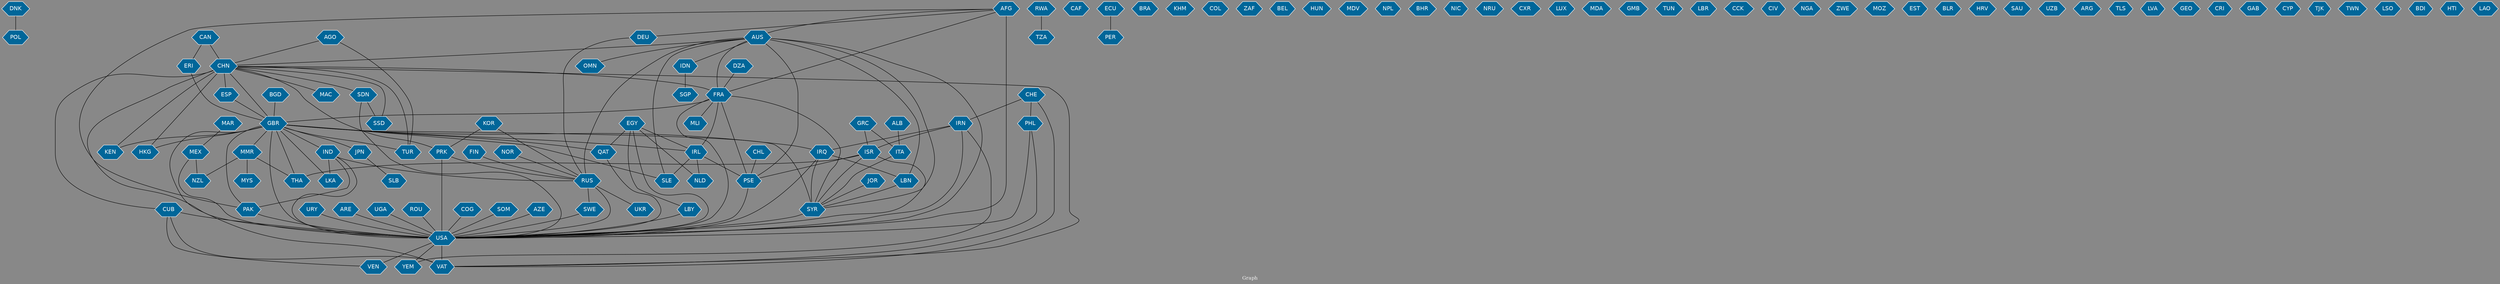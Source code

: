 // Countries together in item graph
graph {
	graph [bgcolor="#888888" fontcolor=white fontsize=12 label="Graph" outputorder=edgesfirst overlap=prism]
	node [color=white fillcolor="#006699" fontcolor=white fontname=Helvetica shape=hexagon style=filled]
	edge [arrowhead=open color=black fontcolor=white fontname=Courier fontsize=12]
		DNK [label=DNK]
		PHL [label=PHL]
		RUS [label=RUS]
		CUB [label=CUB]
		USA [label=USA]
		DEU [label=DEU]
		TZA [label=TZA]
		VEN [label=VEN]
		KOR [label=KOR]
		AFG [label=AFG]
		AUS [label=AUS]
		MEX [label=MEX]
		IRQ [label=IRQ]
		ITA [label=ITA]
		CAF [label=CAF]
		PRK [label=PRK]
		GBR [label=GBR]
		HKG [label=HKG]
		ISR [label=ISR]
		PSE [label=PSE]
		PER [label=PER]
		LBY [label=LBY]
		URY [label=URY]
		IND [label=IND]
		IDN [label=IDN]
		JPN [label=JPN]
		SYR [label=SYR]
		GRC [label=GRC]
		IRL [label=IRL]
		BRA [label=BRA]
		MMR [label=MMR]
		PAK [label=PAK]
		VAT [label=VAT]
		QAT [label=QAT]
		ARE [label=ARE]
		SWE [label=SWE]
		CHE [label=CHE]
		IRN [label=IRN]
		KHM [label=KHM]
		TUR [label=TUR]
		UGA [label=UGA]
		UKR [label=UKR]
		CHN [label=CHN]
		SSD [label=SSD]
		SDN [label=SDN]
		COL [label=COL]
		CAN [label=CAN]
		YEM [label=YEM]
		KEN [label=KEN]
		EGY [label=EGY]
		ZAF [label=ZAF]
		SLE [label=SLE]
		BEL [label=BEL]
		SGP [label=SGP]
		ESP [label=ESP]
		HUN [label=HUN]
		FRA [label=FRA]
		MDV [label=MDV]
		CHL [label=CHL]
		FIN [label=FIN]
		NPL [label=NPL]
		BHR [label=BHR]
		DZA [label=DZA]
		NZL [label=NZL]
		JOR [label=JOR]
		ECU [label=ECU]
		NIC [label=NIC]
		MLI [label=MLI]
		ALB [label=ALB]
		NRU [label=NRU]
		LKA [label=LKA]
		THA [label=THA]
		"CXR " [label="CXR "]
		LUX [label=LUX]
		ROU [label=ROU]
		MDA [label=MDA]
		OMN [label=OMN]
		RWA [label=RWA]
		GMB [label=GMB]
		TUN [label=TUN]
		LBR [label=LBR]
		COG [label=COG]
		MYS [label=MYS]
		SOM [label=SOM]
		"CCK " [label="CCK "]
		NOR [label=NOR]
		CIV [label=CIV]
		POL [label=POL]
		NGA [label=NGA]
		ERI [label=ERI]
		MAR [label=MAR]
		ZWE [label=ZWE]
		NLD [label=NLD]
		MOZ [label=MOZ]
		EST [label=EST]
		AZE [label=AZE]
		BLR [label=BLR]
		LBN [label=LBN]
		HRV [label=HRV]
		SAU [label=SAU]
		UZB [label=UZB]
		ARG [label=ARG]
		TLS [label=TLS]
		LVA [label=LVA]
		GEO [label=GEO]
		BGD [label=BGD]
		CRI [label=CRI]
		AGO [label=AGO]
		SLB [label=SLB]
		GAB [label=GAB]
		CYP [label=CYP]
		TJK [label=TJK]
		TWN [label=TWN]
		LSO [label=LSO]
		BDI [label=BDI]
		HTI [label=HTI]
		LAO [label=LAO]
		MAC [label=MAC]
			CHN -- ESP [weight=1]
			CHN -- MAC [weight=1]
			USA -- VAT [weight=8]
			PHL -- VAT [weight=1]
			URY -- USA [weight=4]
			CHN -- TUR [weight=2]
			CHN -- VAT [weight=1]
			GBR -- KEN [weight=2]
			SDN -- SSD [weight=5]
			IRQ -- LBN [weight=2]
			CHN -- KEN [weight=2]
			PHL -- USA [weight=2]
			AFG -- USA [weight=13]
			AUS -- FRA [weight=1]
			CHE -- PHL [weight=1]
			IRN -- ISR [weight=1]
			CHN -- PRK [weight=3]
			AUS -- LBN [weight=1]
			LBY -- USA [weight=2]
			BGD -- GBR [weight=1]
			JOR -- SYR [weight=5]
			USA -- YEM [weight=2]
			AUS -- PSE [weight=1]
			ERI -- GBR [weight=1]
			FRA -- MLI [weight=3]
			GBR -- THA [weight=5]
			PRK -- USA [weight=27]
			GBR -- JPN [weight=1]
			CHN -- SDN [weight=1]
			ARE -- USA [weight=6]
			AFG -- DEU [weight=1]
			ROU -- USA [weight=1]
			CHL -- PSE [weight=1]
			KOR -- PRK [weight=2]
			DEU -- RUS [weight=1]
			EGY -- IRL [weight=1]
			EGY -- QAT [weight=1]
			CHN -- USA [weight=7]
			AUS -- USA [weight=2]
			QAT -- USA [weight=1]
			CHN -- GBR [weight=1]
			NOR -- RUS [weight=1]
			GBR -- VAT [weight=1]
			IND -- USA [weight=2]
			UGA -- USA [weight=1]
			MMR -- NZL [weight=1]
			GBR -- HKG [weight=3]
			ISR -- THA [weight=2]
			DZA -- FRA [weight=2]
			GBR -- PAK [weight=1]
			CAN -- CHN [weight=1]
			EGY -- USA [weight=4]
			GBR -- SLE [weight=4]
			GBR -- IND [weight=1]
			GBR -- IRL [weight=1]
			GBR -- QAT [weight=2]
			MMR -- MYS [weight=1]
			LBN -- SYR [weight=1]
			CUB -- VAT [weight=6]
			GRC -- ISR [weight=1]
			PSE -- USA [weight=1]
			IRQ -- SYR [weight=8]
			CHN -- FRA [weight=2]
			ISR -- USA [weight=4]
			AZE -- USA [weight=1]
			ALB -- ITA [weight=1]
			AUS -- SLE [weight=1]
			IDN -- SGP [weight=7]
			AFG -- FRA [weight=1]
			IRN -- YEM [weight=3]
			GBR -- IRQ [weight=1]
			CHN -- CUB [weight=2]
			GBR -- SYR [weight=1]
			FRA -- USA [weight=2]
			ISR -- PSE [weight=18]
			IND -- PAK [weight=3]
			ECU -- PER [weight=1]
			FRA -- GBR [weight=1]
			PAK -- USA [weight=6]
			IRN -- IRQ [weight=9]
			IRL -- SLE [weight=1]
			IRL -- PSE [weight=3]
			ITA -- SYR [weight=1]
			AUS -- OMN [weight=1]
			RWA -- TZA [weight=1]
			SWE -- USA [weight=2]
			IND -- LKA [weight=1]
			MAR -- MEX [weight=1]
			CHE -- IRN [weight=1]
			AFG -- AUS [weight=1]
			FRA -- SYR [weight=1]
			AGO -- TUR [weight=1]
			MEX -- USA [weight=1]
			AGO -- CHN [weight=1]
			CHN -- SSD [weight=1]
			DNK -- POL [weight=1]
			FRA -- IRL [weight=3]
			RUS -- UKR [weight=7]
			IRN -- USA [weight=7]
			FRA -- PSE [weight=4]
			ESP -- GBR [weight=2]
			EGY -- LBY [weight=1]
			CAN -- ERI [weight=1]
			GBR -- USA [weight=7]
			SDN -- USA [weight=1]
			CUB -- VEN [weight=1]
			GRC -- ITA [weight=2]
			SYR -- USA [weight=9]
			IRL -- NLD [weight=1]
			ISR -- SYR [weight=1]
			COG -- USA [weight=1]
			IRQ -- USA [weight=9]
			CHE -- VAT [weight=1]
			AUS -- IDN [weight=1]
			AUS -- SYR [weight=2]
			IND -- RUS [weight=1]
			GBR -- TUR [weight=1]
			JPN -- SLB [weight=2]
			EGY -- NLD [weight=1]
			MEX -- NZL [weight=1]
			AUS -- RUS [weight=1]
			MMR -- THA [weight=3]
			KOR -- RUS [weight=2]
			RUS -- USA [weight=3]
			SOM -- USA [weight=1]
			USA -- VEN [weight=6]
			CUB -- USA [weight=44]
			GBR -- MMR [weight=3]
			FIN -- RUS [weight=2]
			PRK -- RUS [weight=1]
			AUS -- CHN [weight=1]
			RUS -- SWE [weight=1]
			AFG -- PAK [weight=1]
			GBR -- LKA [weight=1]
			CHN -- HKG [weight=3]
}